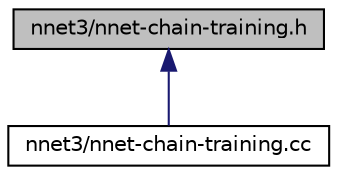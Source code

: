 digraph "nnet3/nnet-chain-training.h"
{
  edge [fontname="Helvetica",fontsize="10",labelfontname="Helvetica",labelfontsize="10"];
  node [fontname="Helvetica",fontsize="10",shape=record];
  Node117 [label="nnet3/nnet-chain-training.h",height=0.2,width=0.4,color="black", fillcolor="grey75", style="filled", fontcolor="black"];
  Node117 -> Node118 [dir="back",color="midnightblue",fontsize="10",style="solid",fontname="Helvetica"];
  Node118 [label="nnet3/nnet-chain-training.cc",height=0.2,width=0.4,color="black", fillcolor="white", style="filled",URL="$nnet-chain-training_8cc.html"];
}
